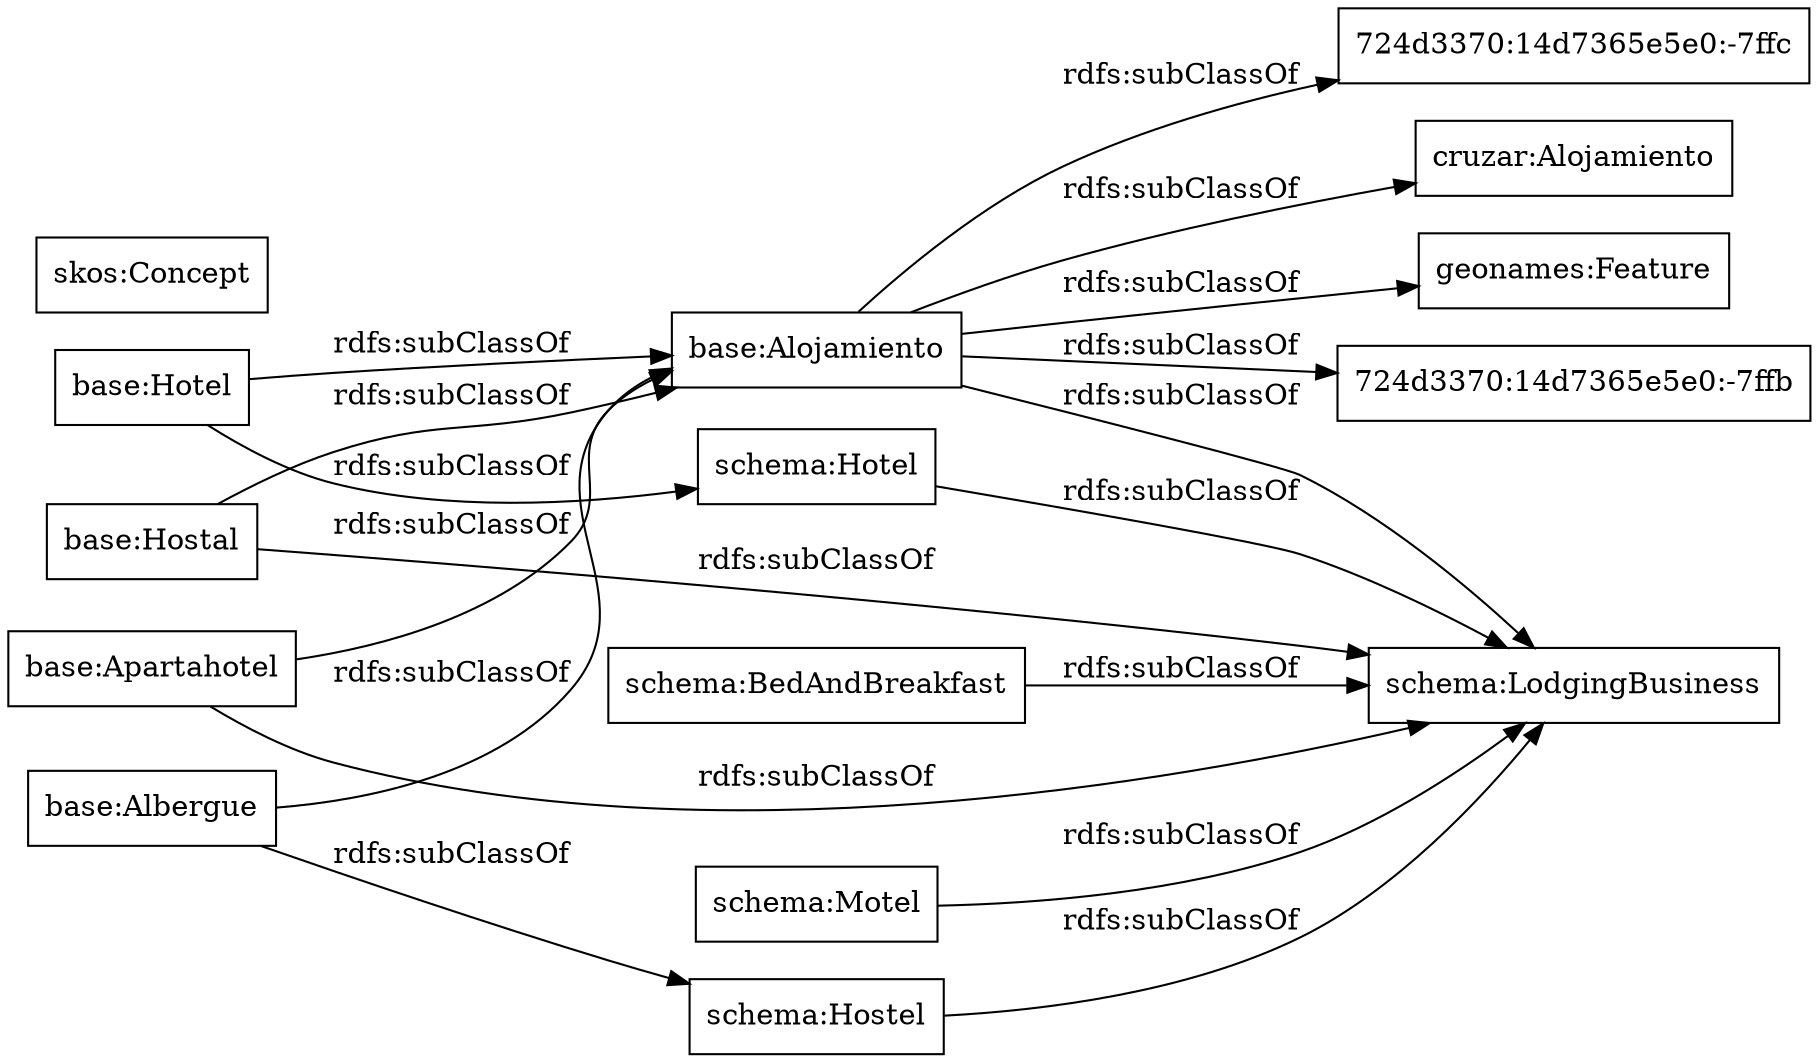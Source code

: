 digraph ar2dtool_diagram { 
rankdir=LR;
size="1000"
node [shape = rectangle, color="black"]; "base:Hotel" "schema:Hostel" "base:Hostal" "cruzar:Alojamiento" "base:Alojamiento" "schema:BedAndBreakfast" "geonames:Feature" "base:Apartahotel" "schema:Motel" "schema:LodgingBusiness" "skos:Concept" "schema:Hotel" "base:Albergue" "724d3370:14d7365e5e0:-7ffb" "724d3370:14d7365e5e0:-7ffc" ; /*classes style*/
	"base:Alojamiento" -> "cruzar:Alojamiento" [ label = "rdfs:subClassOf" ];
	"base:Alojamiento" -> "724d3370:14d7365e5e0:-7ffb" [ label = "rdfs:subClassOf" ];
	"base:Alojamiento" -> "geonames:Feature" [ label = "rdfs:subClassOf" ];
	"base:Alojamiento" -> "schema:LodgingBusiness" [ label = "rdfs:subClassOf" ];
	"base:Alojamiento" -> "724d3370:14d7365e5e0:-7ffc" [ label = "rdfs:subClassOf" ];
	"schema:BedAndBreakfast" -> "schema:LodgingBusiness" [ label = "rdfs:subClassOf" ];
	"base:Albergue" -> "base:Alojamiento" [ label = "rdfs:subClassOf" ];
	"base:Albergue" -> "schema:Hostel" [ label = "rdfs:subClassOf" ];
	"base:Hostal" -> "base:Alojamiento" [ label = "rdfs:subClassOf" ];
	"base:Hostal" -> "schema:LodgingBusiness" [ label = "rdfs:subClassOf" ];
	"schema:Hotel" -> "schema:LodgingBusiness" [ label = "rdfs:subClassOf" ];
	"base:Hotel" -> "base:Alojamiento" [ label = "rdfs:subClassOf" ];
	"base:Hotel" -> "schema:Hotel" [ label = "rdfs:subClassOf" ];
	"schema:Motel" -> "schema:LodgingBusiness" [ label = "rdfs:subClassOf" ];
	"schema:Hostel" -> "schema:LodgingBusiness" [ label = "rdfs:subClassOf" ];
	"base:Apartahotel" -> "base:Alojamiento" [ label = "rdfs:subClassOf" ];
	"base:Apartahotel" -> "schema:LodgingBusiness" [ label = "rdfs:subClassOf" ];

}
